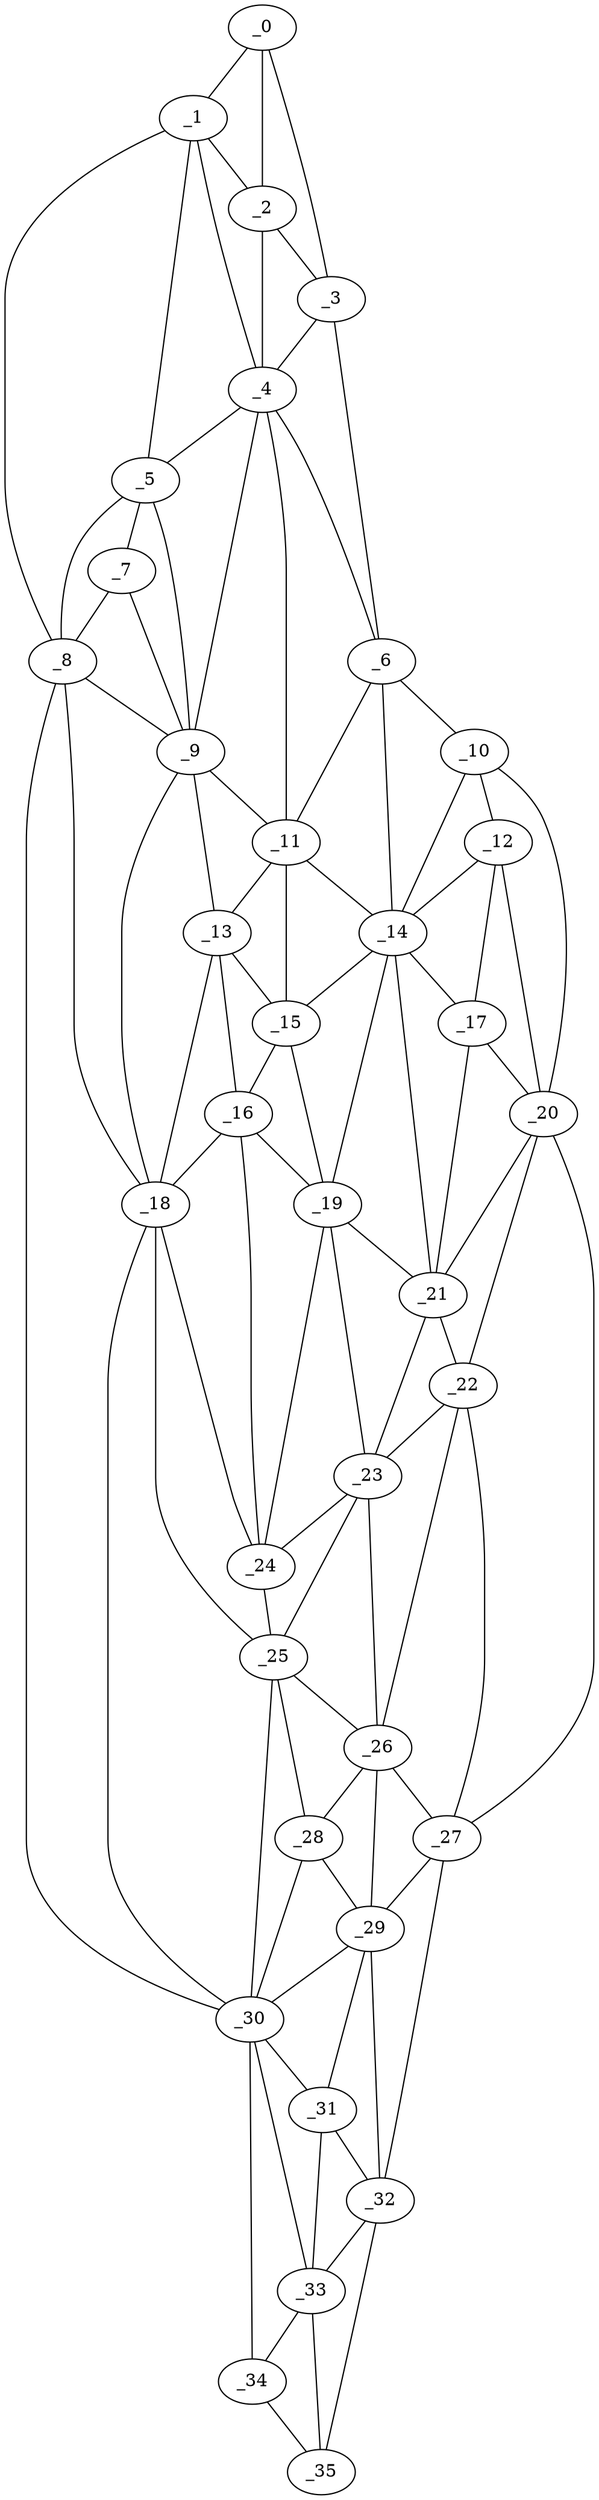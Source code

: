graph "obj15__315.gxl" {
	_0	 [x=6,
		y=76];
	_1	 [x=6,
		y=84];
	_0 -- _1	 [valence=1];
	_2	 [x=20,
		y=70];
	_0 -- _2	 [valence=2];
	_3	 [x=23,
		y=60];
	_0 -- _3	 [valence=1];
	_1 -- _2	 [valence=1];
	_4	 [x=35,
		y=75];
	_1 -- _4	 [valence=2];
	_5	 [x=41,
		y=85];
	_1 -- _5	 [valence=1];
	_8	 [x=48,
		y=93];
	_1 -- _8	 [valence=1];
	_2 -- _3	 [valence=2];
	_2 -- _4	 [valence=1];
	_3 -- _4	 [valence=2];
	_6	 [x=47,
		y=48];
	_3 -- _6	 [valence=1];
	_4 -- _5	 [valence=1];
	_4 -- _6	 [valence=2];
	_9	 [x=51,
		y=81];
	_4 -- _9	 [valence=2];
	_11	 [x=55,
		y=68];
	_4 -- _11	 [valence=1];
	_7	 [x=47,
		y=86];
	_5 -- _7	 [valence=2];
	_5 -- _8	 [valence=1];
	_5 -- _9	 [valence=2];
	_10	 [x=55,
		y=44];
	_6 -- _10	 [valence=1];
	_6 -- _11	 [valence=1];
	_14	 [x=62,
		y=55];
	_6 -- _14	 [valence=1];
	_7 -- _8	 [valence=2];
	_7 -- _9	 [valence=1];
	_8 -- _9	 [valence=2];
	_18	 [x=68,
		y=84];
	_8 -- _18	 [valence=2];
	_30	 [x=104,
		y=70];
	_8 -- _30	 [valence=1];
	_9 -- _11	 [valence=2];
	_13	 [x=61,
		y=77];
	_9 -- _13	 [valence=2];
	_9 -- _18	 [valence=2];
	_12	 [x=61,
		y=42];
	_10 -- _12	 [valence=2];
	_10 -- _14	 [valence=2];
	_20	 [x=74,
		y=35];
	_10 -- _20	 [valence=1];
	_11 -- _13	 [valence=1];
	_11 -- _14	 [valence=2];
	_15	 [x=64,
		y=66];
	_11 -- _15	 [valence=1];
	_12 -- _14	 [valence=1];
	_17	 [x=67,
		y=40];
	_12 -- _17	 [valence=2];
	_12 -- _20	 [valence=1];
	_13 -- _15	 [valence=1];
	_16	 [x=66,
		y=77];
	_13 -- _16	 [valence=2];
	_13 -- _18	 [valence=1];
	_14 -- _15	 [valence=2];
	_14 -- _17	 [valence=2];
	_19	 [x=70,
		y=61];
	_14 -- _19	 [valence=2];
	_21	 [x=77,
		y=50];
	_14 -- _21	 [valence=2];
	_15 -- _16	 [valence=2];
	_15 -- _19	 [valence=1];
	_16 -- _18	 [valence=2];
	_16 -- _19	 [valence=1];
	_24	 [x=82,
		y=65];
	_16 -- _24	 [valence=2];
	_17 -- _20	 [valence=2];
	_17 -- _21	 [valence=2];
	_18 -- _24	 [valence=2];
	_25	 [x=88,
		y=65];
	_18 -- _25	 [valence=2];
	_18 -- _30	 [valence=2];
	_19 -- _21	 [valence=1];
	_23	 [x=82,
		y=56];
	_19 -- _23	 [valence=2];
	_19 -- _24	 [valence=1];
	_20 -- _21	 [valence=2];
	_22	 [x=82,
		y=50];
	_20 -- _22	 [valence=1];
	_27	 [x=94,
		y=34];
	_20 -- _27	 [valence=1];
	_21 -- _22	 [valence=2];
	_21 -- _23	 [valence=1];
	_22 -- _23	 [valence=2];
	_26	 [x=90,
		y=51];
	_22 -- _26	 [valence=2];
	_22 -- _27	 [valence=2];
	_23 -- _24	 [valence=2];
	_23 -- _25	 [valence=1];
	_23 -- _26	 [valence=2];
	_24 -- _25	 [valence=2];
	_25 -- _26	 [valence=2];
	_28	 [x=96,
		y=60];
	_25 -- _28	 [valence=2];
	_25 -- _30	 [valence=1];
	_26 -- _27	 [valence=2];
	_26 -- _28	 [valence=2];
	_29	 [x=102,
		y=57];
	_26 -- _29	 [valence=2];
	_27 -- _29	 [valence=2];
	_32	 [x=115,
		y=38];
	_27 -- _32	 [valence=1];
	_28 -- _29	 [valence=2];
	_28 -- _30	 [valence=2];
	_29 -- _30	 [valence=2];
	_31	 [x=107,
		y=57];
	_29 -- _31	 [valence=2];
	_29 -- _32	 [valence=2];
	_30 -- _31	 [valence=2];
	_33	 [x=119,
		y=54];
	_30 -- _33	 [valence=1];
	_34	 [x=122,
		y=55];
	_30 -- _34	 [valence=1];
	_31 -- _32	 [valence=2];
	_31 -- _33	 [valence=2];
	_32 -- _33	 [valence=2];
	_35	 [x=123,
		y=43];
	_32 -- _35	 [valence=1];
	_33 -- _34	 [valence=2];
	_33 -- _35	 [valence=2];
	_34 -- _35	 [valence=1];
}
